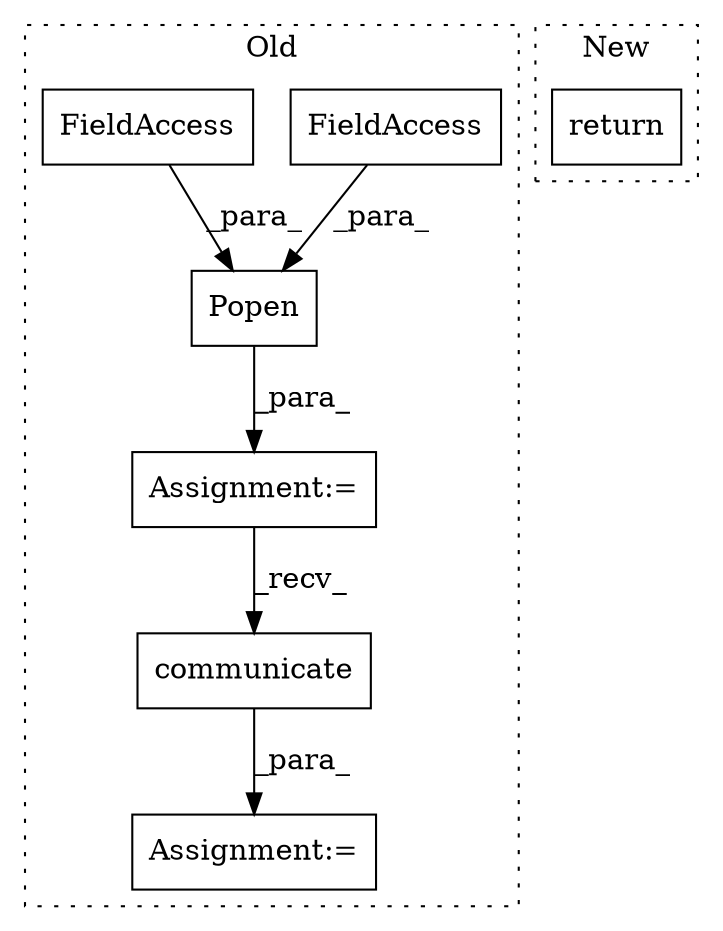 digraph G {
subgraph cluster0 {
1 [label="communicate" a="32" s="1122,1138" l="12,1" shape="box"];
3 [label="Assignment:=" a="7" s="1112" l="2" shape="box"];
4 [label="Assignment:=" a="7" s="971" l="1" shape="box"];
5 [label="Popen" a="32" s="983,1075" l="6,1" shape="box"];
6 [label="FieldAccess" a="22" s="1023" l="15" shape="box"];
7 [label="FieldAccess" a="22" s="1055" l="15" shape="box"];
label = "Old";
style="dotted";
}
subgraph cluster1 {
2 [label="return" a="41" s="1532" l="7" shape="box"];
label = "New";
style="dotted";
}
1 -> 3 [label="_para_"];
4 -> 1 [label="_recv_"];
5 -> 4 [label="_para_"];
6 -> 5 [label="_para_"];
7 -> 5 [label="_para_"];
}